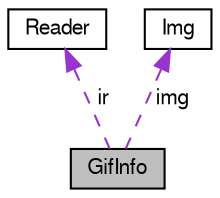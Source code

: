 digraph "GifInfo"
{
 // LATEX_PDF_SIZE
  bgcolor="transparent";
  edge [fontname="FreeSans",fontsize="10",labelfontname="FreeSans",labelfontsize="10"];
  node [fontname="FreeSans",fontsize="10",shape=record];
  Node1 [label="GifInfo",height=0.2,width=0.4,color="black", fillcolor="grey75", style="filled", fontcolor="black",tooltip=" "];
  Node2 -> Node1 [dir="back",color="darkorchid3",fontsize="10",style="dashed",label=" ir" ,fontname="FreeSans"];
  Node2 [label="Reader",height=0.2,width=0.4,color="black",URL="$a01448.html",tooltip="Reader class."];
  Node3 -> Node1 [dir="back",color="darkorchid3",fontsize="10",style="dashed",label=" img" ,fontname="FreeSans"];
  Node3 [label="Img",height=0.2,width=0.4,color="black",URL="$a02316.html",tooltip="Img class."];
}
